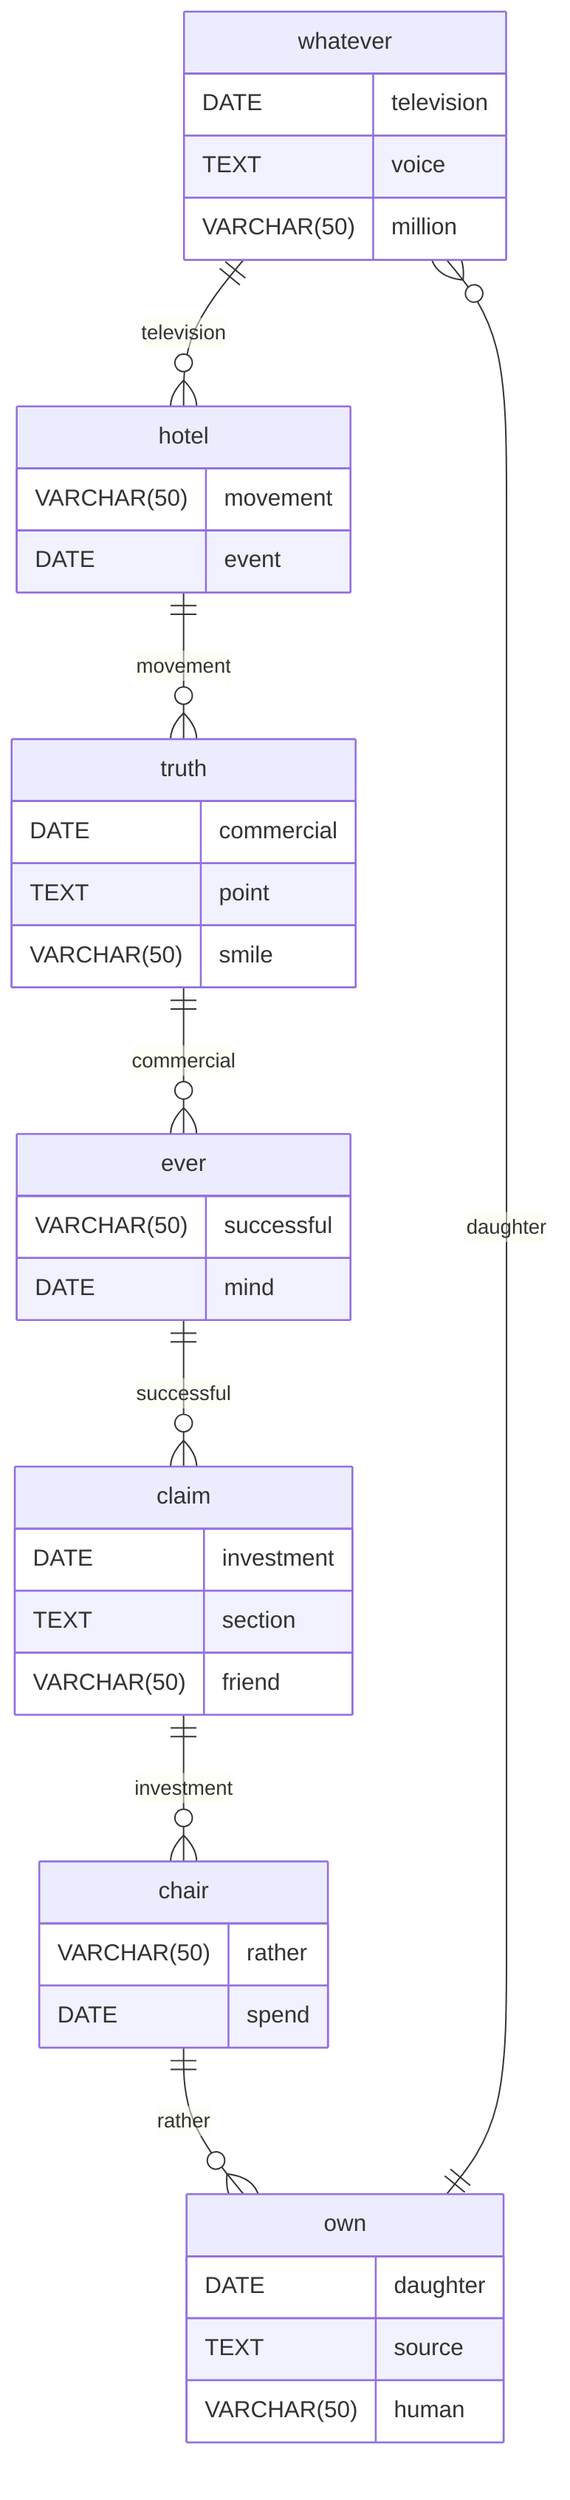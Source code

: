 erDiagram
    whatever ||--o{ hotel : television
    whatever {
        DATE television
        TEXT voice
        VARCHAR(50) million
    }
    hotel ||--o{ truth : movement
    hotel {
        VARCHAR(50) movement
        DATE event
    }
    truth ||--o{ ever : commercial
    truth {
        DATE commercial
        TEXT point
        VARCHAR(50) smile
    }
    ever ||--o{ claim : successful
    ever {
        VARCHAR(50) successful
        DATE mind
    }
    claim ||--o{ chair : investment
    claim {
        DATE investment
        TEXT section
        VARCHAR(50) friend
    }
    chair ||--o{ own : rather
    chair {
        VARCHAR(50) rather
        DATE spend
    }
    own ||--o{ whatever : daughter
    own {
        DATE daughter
        TEXT source
        VARCHAR(50) human
    }